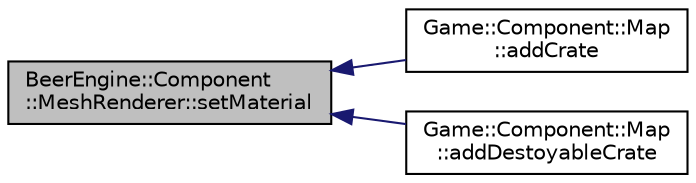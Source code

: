 digraph "BeerEngine::Component::MeshRenderer::setMaterial"
{
  edge [fontname="Helvetica",fontsize="10",labelfontname="Helvetica",labelfontsize="10"];
  node [fontname="Helvetica",fontsize="10",shape=record];
  rankdir="LR";
  Node15 [label="BeerEngine::Component\l::MeshRenderer::setMaterial",height=0.2,width=0.4,color="black", fillcolor="grey75", style="filled", fontcolor="black"];
  Node15 -> Node16 [dir="back",color="midnightblue",fontsize="10",style="solid"];
  Node16 [label="Game::Component::Map\l::addCrate",height=0.2,width=0.4,color="black", fillcolor="white", style="filled",URL="$class_game_1_1_component_1_1_map.html#a860f2c45a23d20303aa5e04261ac462d"];
  Node15 -> Node17 [dir="back",color="midnightblue",fontsize="10",style="solid"];
  Node17 [label="Game::Component::Map\l::addDestoyableCrate",height=0.2,width=0.4,color="black", fillcolor="white", style="filled",URL="$class_game_1_1_component_1_1_map.html#ab7d5bd531fc73fa3c4697e6d7fd909f2"];
}
